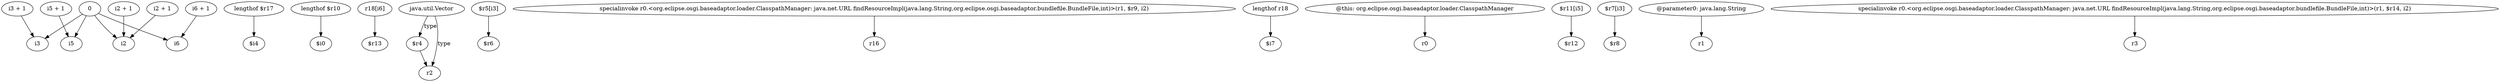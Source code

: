 digraph g {
0[label="0"]
1[label="i3"]
0->1[label=""]
2[label="lengthof $r17"]
3[label="$i4"]
2->3[label=""]
4[label="i2"]
0->4[label=""]
5[label="lengthof $r10"]
6[label="$i0"]
5->6[label=""]
7[label="r18[i6]"]
8[label="$r13"]
7->8[label=""]
9[label="i2 + 1"]
9->4[label=""]
10[label="java.util.Vector"]
11[label="$r4"]
10->11[label="type"]
12[label="$r5[i3]"]
13[label="$r6"]
12->13[label=""]
14[label="specialinvoke r0.<org.eclipse.osgi.baseadaptor.loader.ClasspathManager: java.net.URL findResourceImpl(java.lang.String,org.eclipse.osgi.baseadaptor.bundlefile.BundleFile,int)>(r1, $r9, i2)"]
15[label="r16"]
14->15[label=""]
16[label="lengthof r18"]
17[label="$i7"]
16->17[label=""]
18[label="@this: org.eclipse.osgi.baseadaptor.loader.ClasspathManager"]
19[label="r0"]
18->19[label=""]
20[label="i6"]
0->20[label=""]
21[label="r2"]
11->21[label=""]
22[label="i3 + 1"]
22->1[label=""]
23[label="$r11[i5]"]
24[label="$r12"]
23->24[label=""]
25[label="i6 + 1"]
25->20[label=""]
26[label="i2 + 1"]
26->4[label=""]
27[label="$r7[i3]"]
28[label="$r8"]
27->28[label=""]
29[label="@parameter0: java.lang.String"]
30[label="r1"]
29->30[label=""]
31[label="i5"]
0->31[label=""]
10->21[label="type"]
32[label="specialinvoke r0.<org.eclipse.osgi.baseadaptor.loader.ClasspathManager: java.net.URL findResourceImpl(java.lang.String,org.eclipse.osgi.baseadaptor.bundlefile.BundleFile,int)>(r1, $r14, i2)"]
33[label="r3"]
32->33[label=""]
34[label="i5 + 1"]
34->31[label=""]
}